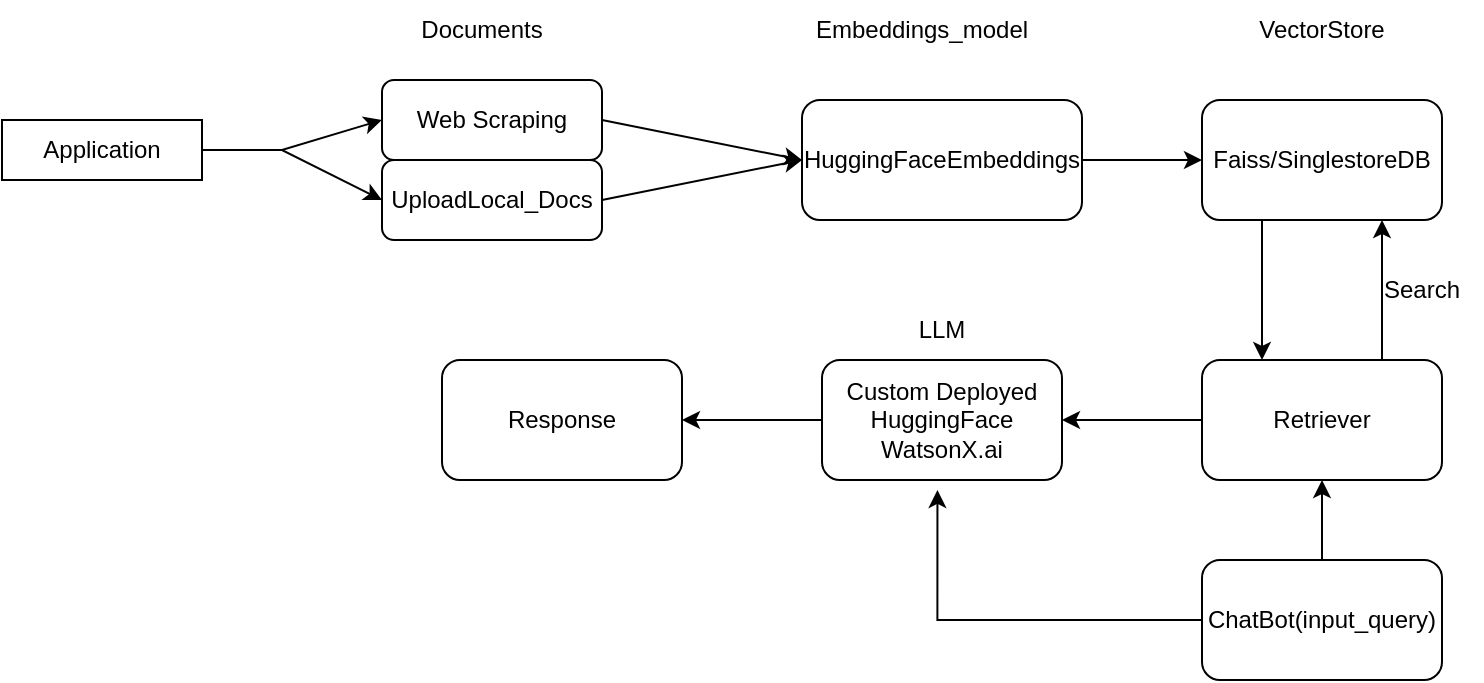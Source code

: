 <mxfile version="22.1.21" type="github">
  <diagram name="Page-1" id="INS--cEjQ7pFqXH2AcFS">
    <mxGraphModel dx="814" dy="457" grid="1" gridSize="10" guides="1" tooltips="1" connect="1" arrows="1" fold="1" page="1" pageScale="1" pageWidth="827" pageHeight="1169" math="0" shadow="0">
      <root>
        <mxCell id="0" />
        <mxCell id="1" parent="0" />
        <mxCell id="dWoUfWtnFv1pa9pv9nI8-1" value="Application" style="rounded=0;whiteSpace=wrap;html=1;" vertex="1" parent="1">
          <mxGeometry x="40" y="80" width="100" height="30" as="geometry" />
        </mxCell>
        <mxCell id="dWoUfWtnFv1pa9pv9nI8-2" value="" style="endArrow=classic;html=1;rounded=0;exitX=1;exitY=0.5;exitDx=0;exitDy=0;" edge="1" parent="1" source="dWoUfWtnFv1pa9pv9nI8-1">
          <mxGeometry width="50" height="50" relative="1" as="geometry">
            <mxPoint x="410" y="230" as="sourcePoint" />
            <mxPoint x="230" y="80" as="targetPoint" />
            <Array as="points">
              <mxPoint x="180" y="95" />
            </Array>
          </mxGeometry>
        </mxCell>
        <mxCell id="dWoUfWtnFv1pa9pv9nI8-4" value="" style="endArrow=classic;html=1;rounded=0;exitX=1;exitY=0.5;exitDx=0;exitDy=0;" edge="1" parent="1" source="dWoUfWtnFv1pa9pv9nI8-1">
          <mxGeometry width="50" height="50" relative="1" as="geometry">
            <mxPoint x="230" y="150" as="sourcePoint" />
            <mxPoint x="230" y="120" as="targetPoint" />
            <Array as="points">
              <mxPoint x="180" y="95" />
            </Array>
          </mxGeometry>
        </mxCell>
        <mxCell id="dWoUfWtnFv1pa9pv9nI8-5" value="Web Scraping" style="rounded=1;whiteSpace=wrap;html=1;" vertex="1" parent="1">
          <mxGeometry x="230" y="60" width="110" height="40" as="geometry" />
        </mxCell>
        <mxCell id="dWoUfWtnFv1pa9pv9nI8-6" value="UploadLocal_Docs" style="rounded=1;whiteSpace=wrap;html=1;" vertex="1" parent="1">
          <mxGeometry x="230" y="100" width="110" height="40" as="geometry" />
        </mxCell>
        <mxCell id="dWoUfWtnFv1pa9pv9nI8-7" value="" style="endArrow=classic;html=1;rounded=0;exitX=1;exitY=0.5;exitDx=0;exitDy=0;" edge="1" parent="1" source="dWoUfWtnFv1pa9pv9nI8-5">
          <mxGeometry width="50" height="50" relative="1" as="geometry">
            <mxPoint x="360" y="170" as="sourcePoint" />
            <mxPoint x="440" y="100" as="targetPoint" />
          </mxGeometry>
        </mxCell>
        <mxCell id="dWoUfWtnFv1pa9pv9nI8-8" value="" style="endArrow=classic;html=1;rounded=0;exitX=1;exitY=0.5;exitDx=0;exitDy=0;" edge="1" parent="1" source="dWoUfWtnFv1pa9pv9nI8-6">
          <mxGeometry width="50" height="50" relative="1" as="geometry">
            <mxPoint x="360" y="170" as="sourcePoint" />
            <mxPoint x="440" y="100" as="targetPoint" />
          </mxGeometry>
        </mxCell>
        <mxCell id="dWoUfWtnFv1pa9pv9nI8-9" value="VectorStore" style="text;html=1;strokeColor=none;fillColor=none;align=center;verticalAlign=middle;whiteSpace=wrap;rounded=0;" vertex="1" parent="1">
          <mxGeometry x="670" y="20" width="60" height="30" as="geometry" />
        </mxCell>
        <mxCell id="dWoUfWtnFv1pa9pv9nI8-10" value="Documents" style="text;html=1;strokeColor=none;fillColor=none;align=center;verticalAlign=middle;whiteSpace=wrap;rounded=0;" vertex="1" parent="1">
          <mxGeometry x="250" y="20" width="60" height="30" as="geometry" />
        </mxCell>
        <mxCell id="dWoUfWtnFv1pa9pv9nI8-12" style="edgeStyle=orthogonalEdgeStyle;rounded=0;orthogonalLoop=1;jettySize=auto;html=1;exitX=1;exitY=0.5;exitDx=0;exitDy=0;" edge="1" parent="1" source="dWoUfWtnFv1pa9pv9nI8-11">
          <mxGeometry relative="1" as="geometry">
            <mxPoint x="640" y="100" as="targetPoint" />
          </mxGeometry>
        </mxCell>
        <mxCell id="dWoUfWtnFv1pa9pv9nI8-11" value="HuggingFaceEmbeddings" style="rounded=1;whiteSpace=wrap;html=1;" vertex="1" parent="1">
          <mxGeometry x="440" y="70" width="140" height="60" as="geometry" />
        </mxCell>
        <mxCell id="dWoUfWtnFv1pa9pv9nI8-14" style="edgeStyle=orthogonalEdgeStyle;rounded=0;orthogonalLoop=1;jettySize=auto;html=1;exitX=0.25;exitY=1;exitDx=0;exitDy=0;entryX=0.25;entryY=0;entryDx=0;entryDy=0;" edge="1" parent="1" source="dWoUfWtnFv1pa9pv9nI8-13" target="dWoUfWtnFv1pa9pv9nI8-16">
          <mxGeometry relative="1" as="geometry">
            <mxPoint x="680" y="200" as="targetPoint" />
            <mxPoint x="680" y="130" as="sourcePoint" />
          </mxGeometry>
        </mxCell>
        <mxCell id="dWoUfWtnFv1pa9pv9nI8-13" value="Faiss/SinglestoreDB" style="rounded=1;whiteSpace=wrap;html=1;" vertex="1" parent="1">
          <mxGeometry x="640" y="70" width="120" height="60" as="geometry" />
        </mxCell>
        <mxCell id="dWoUfWtnFv1pa9pv9nI8-15" value="Embeddings_model" style="text;html=1;strokeColor=none;fillColor=none;align=center;verticalAlign=middle;whiteSpace=wrap;rounded=0;" vertex="1" parent="1">
          <mxGeometry x="470" y="20" width="60" height="30" as="geometry" />
        </mxCell>
        <mxCell id="dWoUfWtnFv1pa9pv9nI8-21" style="edgeStyle=orthogonalEdgeStyle;rounded=0;orthogonalLoop=1;jettySize=auto;html=1;exitX=0;exitY=0.5;exitDx=0;exitDy=0;entryX=1;entryY=0.5;entryDx=0;entryDy=0;" edge="1" parent="1" source="dWoUfWtnFv1pa9pv9nI8-16" target="dWoUfWtnFv1pa9pv9nI8-20">
          <mxGeometry relative="1" as="geometry" />
        </mxCell>
        <mxCell id="dWoUfWtnFv1pa9pv9nI8-16" value="Retriever" style="rounded=1;whiteSpace=wrap;html=1;" vertex="1" parent="1">
          <mxGeometry x="640" y="200" width="120" height="60" as="geometry" />
        </mxCell>
        <mxCell id="dWoUfWtnFv1pa9pv9nI8-17" value="" style="endArrow=classic;html=1;rounded=0;entryX=0.75;entryY=1;entryDx=0;entryDy=0;exitX=0.75;exitY=0;exitDx=0;exitDy=0;" edge="1" parent="1" source="dWoUfWtnFv1pa9pv9nI8-16" target="dWoUfWtnFv1pa9pv9nI8-13">
          <mxGeometry width="50" height="50" relative="1" as="geometry">
            <mxPoint x="570" y="200" as="sourcePoint" />
            <mxPoint x="620" y="150" as="targetPoint" />
          </mxGeometry>
        </mxCell>
        <mxCell id="dWoUfWtnFv1pa9pv9nI8-19" style="edgeStyle=orthogonalEdgeStyle;rounded=0;orthogonalLoop=1;jettySize=auto;html=1;exitX=0.5;exitY=0;exitDx=0;exitDy=0;entryX=0.5;entryY=1;entryDx=0;entryDy=0;" edge="1" parent="1" source="dWoUfWtnFv1pa9pv9nI8-18" target="dWoUfWtnFv1pa9pv9nI8-16">
          <mxGeometry relative="1" as="geometry" />
        </mxCell>
        <mxCell id="dWoUfWtnFv1pa9pv9nI8-18" value="ChatBot(input_query)" style="rounded=1;whiteSpace=wrap;html=1;" vertex="1" parent="1">
          <mxGeometry x="640" y="300" width="120" height="60" as="geometry" />
        </mxCell>
        <mxCell id="dWoUfWtnFv1pa9pv9nI8-25" style="edgeStyle=orthogonalEdgeStyle;rounded=0;orthogonalLoop=1;jettySize=auto;html=1;exitX=0;exitY=0.5;exitDx=0;exitDy=0;" edge="1" parent="1" source="dWoUfWtnFv1pa9pv9nI8-20" target="dWoUfWtnFv1pa9pv9nI8-24">
          <mxGeometry relative="1" as="geometry" />
        </mxCell>
        <mxCell id="dWoUfWtnFv1pa9pv9nI8-20" value="Custom Deployed&lt;br&gt;HuggingFace&lt;br&gt;WatsonX.ai" style="rounded=1;whiteSpace=wrap;html=1;" vertex="1" parent="1">
          <mxGeometry x="450" y="200" width="120" height="60" as="geometry" />
        </mxCell>
        <mxCell id="dWoUfWtnFv1pa9pv9nI8-22" style="edgeStyle=orthogonalEdgeStyle;rounded=0;orthogonalLoop=1;jettySize=auto;html=1;exitX=0;exitY=0.5;exitDx=0;exitDy=0;entryX=0.481;entryY=1.083;entryDx=0;entryDy=0;entryPerimeter=0;" edge="1" parent="1" source="dWoUfWtnFv1pa9pv9nI8-18" target="dWoUfWtnFv1pa9pv9nI8-20">
          <mxGeometry relative="1" as="geometry" />
        </mxCell>
        <mxCell id="dWoUfWtnFv1pa9pv9nI8-23" value="LLM" style="text;html=1;strokeColor=none;fillColor=none;align=center;verticalAlign=middle;whiteSpace=wrap;rounded=0;" vertex="1" parent="1">
          <mxGeometry x="480" y="170" width="60" height="30" as="geometry" />
        </mxCell>
        <mxCell id="dWoUfWtnFv1pa9pv9nI8-24" value="Response" style="rounded=1;whiteSpace=wrap;html=1;" vertex="1" parent="1">
          <mxGeometry x="260" y="200" width="120" height="60" as="geometry" />
        </mxCell>
        <mxCell id="dWoUfWtnFv1pa9pv9nI8-26" value="Search" style="text;html=1;strokeColor=none;fillColor=none;align=center;verticalAlign=middle;whiteSpace=wrap;rounded=0;" vertex="1" parent="1">
          <mxGeometry x="720" y="150" width="60" height="30" as="geometry" />
        </mxCell>
      </root>
    </mxGraphModel>
  </diagram>
</mxfile>
